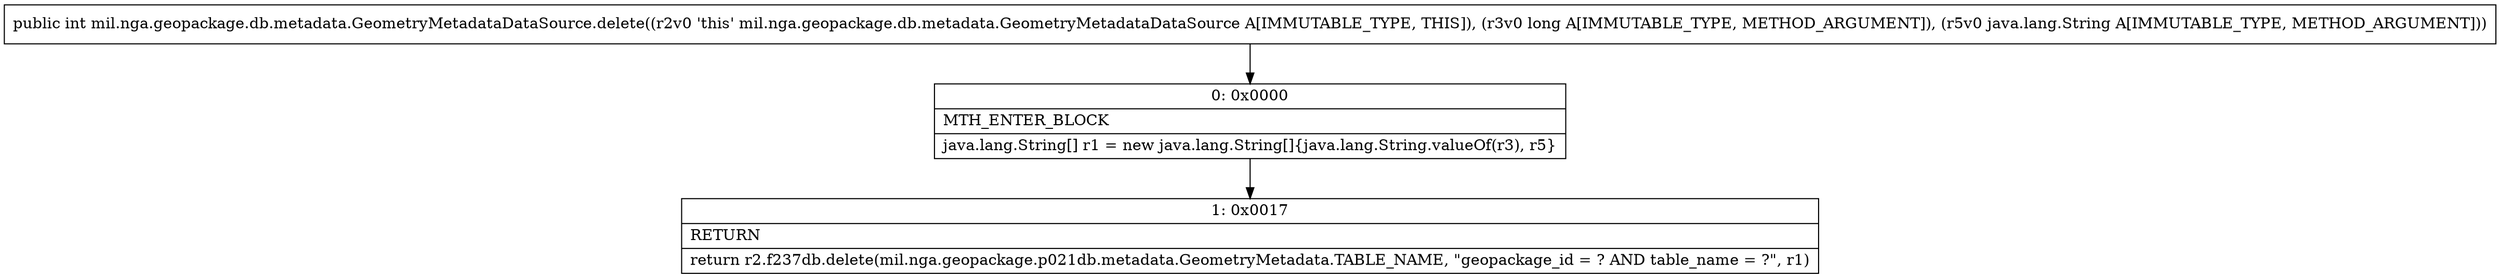 digraph "CFG formil.nga.geopackage.db.metadata.GeometryMetadataDataSource.delete(JLjava\/lang\/String;)I" {
Node_0 [shape=record,label="{0\:\ 0x0000|MTH_ENTER_BLOCK\l|java.lang.String[] r1 = new java.lang.String[]\{java.lang.String.valueOf(r3), r5\}\l}"];
Node_1 [shape=record,label="{1\:\ 0x0017|RETURN\l|return r2.f237db.delete(mil.nga.geopackage.p021db.metadata.GeometryMetadata.TABLE_NAME, \"geopackage_id = ? AND table_name = ?\", r1)\l}"];
MethodNode[shape=record,label="{public int mil.nga.geopackage.db.metadata.GeometryMetadataDataSource.delete((r2v0 'this' mil.nga.geopackage.db.metadata.GeometryMetadataDataSource A[IMMUTABLE_TYPE, THIS]), (r3v0 long A[IMMUTABLE_TYPE, METHOD_ARGUMENT]), (r5v0 java.lang.String A[IMMUTABLE_TYPE, METHOD_ARGUMENT])) }"];
MethodNode -> Node_0;
Node_0 -> Node_1;
}

